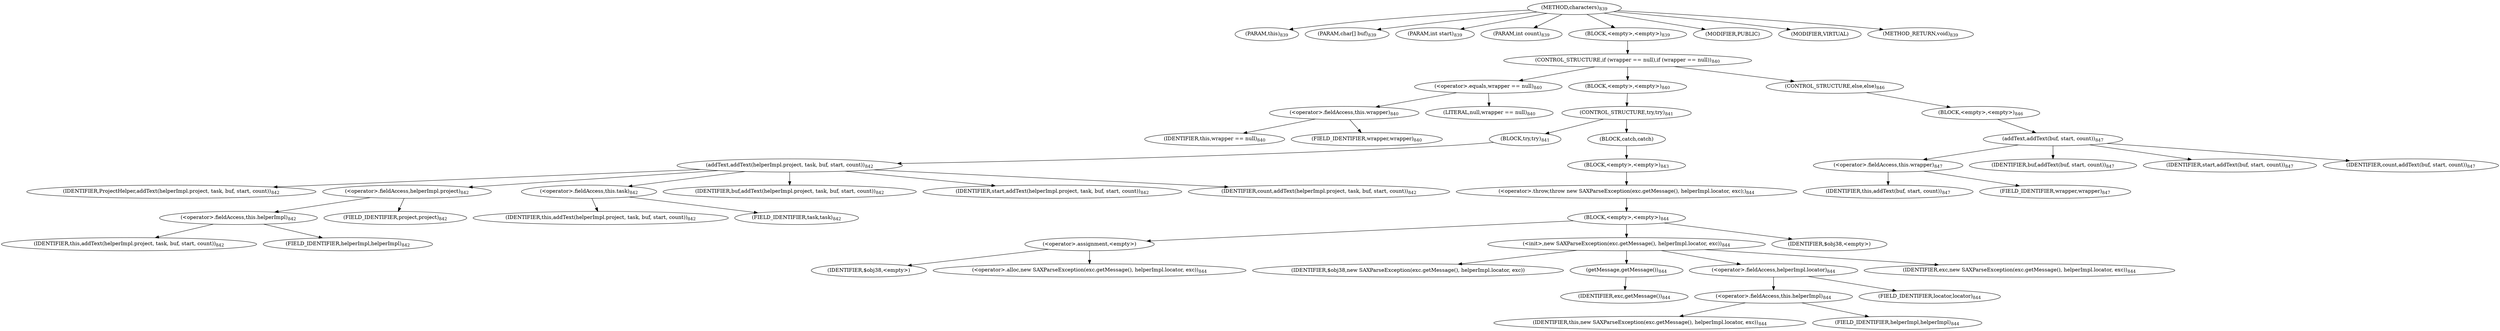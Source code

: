 digraph "characters" {  
"1758" [label = <(METHOD,characters)<SUB>839</SUB>> ]
"1759" [label = <(PARAM,this)<SUB>839</SUB>> ]
"1760" [label = <(PARAM,char[] buf)<SUB>839</SUB>> ]
"1761" [label = <(PARAM,int start)<SUB>839</SUB>> ]
"1762" [label = <(PARAM,int count)<SUB>839</SUB>> ]
"1763" [label = <(BLOCK,&lt;empty&gt;,&lt;empty&gt;)<SUB>839</SUB>> ]
"1764" [label = <(CONTROL_STRUCTURE,if (wrapper == null),if (wrapper == null))<SUB>840</SUB>> ]
"1765" [label = <(&lt;operator&gt;.equals,wrapper == null)<SUB>840</SUB>> ]
"1766" [label = <(&lt;operator&gt;.fieldAccess,this.wrapper)<SUB>840</SUB>> ]
"1767" [label = <(IDENTIFIER,this,wrapper == null)<SUB>840</SUB>> ]
"1768" [label = <(FIELD_IDENTIFIER,wrapper,wrapper)<SUB>840</SUB>> ]
"1769" [label = <(LITERAL,null,wrapper == null)<SUB>840</SUB>> ]
"1770" [label = <(BLOCK,&lt;empty&gt;,&lt;empty&gt;)<SUB>840</SUB>> ]
"1771" [label = <(CONTROL_STRUCTURE,try,try)<SUB>841</SUB>> ]
"1772" [label = <(BLOCK,try,try)<SUB>841</SUB>> ]
"1773" [label = <(addText,addText(helperImpl.project, task, buf, start, count))<SUB>842</SUB>> ]
"1774" [label = <(IDENTIFIER,ProjectHelper,addText(helperImpl.project, task, buf, start, count))<SUB>842</SUB>> ]
"1775" [label = <(&lt;operator&gt;.fieldAccess,helperImpl.project)<SUB>842</SUB>> ]
"1776" [label = <(&lt;operator&gt;.fieldAccess,this.helperImpl)<SUB>842</SUB>> ]
"1777" [label = <(IDENTIFIER,this,addText(helperImpl.project, task, buf, start, count))<SUB>842</SUB>> ]
"1778" [label = <(FIELD_IDENTIFIER,helperImpl,helperImpl)<SUB>842</SUB>> ]
"1779" [label = <(FIELD_IDENTIFIER,project,project)<SUB>842</SUB>> ]
"1780" [label = <(&lt;operator&gt;.fieldAccess,this.task)<SUB>842</SUB>> ]
"1781" [label = <(IDENTIFIER,this,addText(helperImpl.project, task, buf, start, count))<SUB>842</SUB>> ]
"1782" [label = <(FIELD_IDENTIFIER,task,task)<SUB>842</SUB>> ]
"1783" [label = <(IDENTIFIER,buf,addText(helperImpl.project, task, buf, start, count))<SUB>842</SUB>> ]
"1784" [label = <(IDENTIFIER,start,addText(helperImpl.project, task, buf, start, count))<SUB>842</SUB>> ]
"1785" [label = <(IDENTIFIER,count,addText(helperImpl.project, task, buf, start, count))<SUB>842</SUB>> ]
"1786" [label = <(BLOCK,catch,catch)> ]
"1787" [label = <(BLOCK,&lt;empty&gt;,&lt;empty&gt;)<SUB>843</SUB>> ]
"1788" [label = <(&lt;operator&gt;.throw,throw new SAXParseException(exc.getMessage(), helperImpl.locator, exc);)<SUB>844</SUB>> ]
"1789" [label = <(BLOCK,&lt;empty&gt;,&lt;empty&gt;)<SUB>844</SUB>> ]
"1790" [label = <(&lt;operator&gt;.assignment,&lt;empty&gt;)> ]
"1791" [label = <(IDENTIFIER,$obj38,&lt;empty&gt;)> ]
"1792" [label = <(&lt;operator&gt;.alloc,new SAXParseException(exc.getMessage(), helperImpl.locator, exc))<SUB>844</SUB>> ]
"1793" [label = <(&lt;init&gt;,new SAXParseException(exc.getMessage(), helperImpl.locator, exc))<SUB>844</SUB>> ]
"1794" [label = <(IDENTIFIER,$obj38,new SAXParseException(exc.getMessage(), helperImpl.locator, exc))> ]
"1795" [label = <(getMessage,getMessage())<SUB>844</SUB>> ]
"1796" [label = <(IDENTIFIER,exc,getMessage())<SUB>844</SUB>> ]
"1797" [label = <(&lt;operator&gt;.fieldAccess,helperImpl.locator)<SUB>844</SUB>> ]
"1798" [label = <(&lt;operator&gt;.fieldAccess,this.helperImpl)<SUB>844</SUB>> ]
"1799" [label = <(IDENTIFIER,this,new SAXParseException(exc.getMessage(), helperImpl.locator, exc))<SUB>844</SUB>> ]
"1800" [label = <(FIELD_IDENTIFIER,helperImpl,helperImpl)<SUB>844</SUB>> ]
"1801" [label = <(FIELD_IDENTIFIER,locator,locator)<SUB>844</SUB>> ]
"1802" [label = <(IDENTIFIER,exc,new SAXParseException(exc.getMessage(), helperImpl.locator, exc))<SUB>844</SUB>> ]
"1803" [label = <(IDENTIFIER,$obj38,&lt;empty&gt;)> ]
"1804" [label = <(CONTROL_STRUCTURE,else,else)<SUB>846</SUB>> ]
"1805" [label = <(BLOCK,&lt;empty&gt;,&lt;empty&gt;)<SUB>846</SUB>> ]
"1806" [label = <(addText,addText(buf, start, count))<SUB>847</SUB>> ]
"1807" [label = <(&lt;operator&gt;.fieldAccess,this.wrapper)<SUB>847</SUB>> ]
"1808" [label = <(IDENTIFIER,this,addText(buf, start, count))<SUB>847</SUB>> ]
"1809" [label = <(FIELD_IDENTIFIER,wrapper,wrapper)<SUB>847</SUB>> ]
"1810" [label = <(IDENTIFIER,buf,addText(buf, start, count))<SUB>847</SUB>> ]
"1811" [label = <(IDENTIFIER,start,addText(buf, start, count))<SUB>847</SUB>> ]
"1812" [label = <(IDENTIFIER,count,addText(buf, start, count))<SUB>847</SUB>> ]
"1813" [label = <(MODIFIER,PUBLIC)> ]
"1814" [label = <(MODIFIER,VIRTUAL)> ]
"1815" [label = <(METHOD_RETURN,void)<SUB>839</SUB>> ]
  "1758" -> "1759" 
  "1758" -> "1760" 
  "1758" -> "1761" 
  "1758" -> "1762" 
  "1758" -> "1763" 
  "1758" -> "1813" 
  "1758" -> "1814" 
  "1758" -> "1815" 
  "1763" -> "1764" 
  "1764" -> "1765" 
  "1764" -> "1770" 
  "1764" -> "1804" 
  "1765" -> "1766" 
  "1765" -> "1769" 
  "1766" -> "1767" 
  "1766" -> "1768" 
  "1770" -> "1771" 
  "1771" -> "1772" 
  "1771" -> "1786" 
  "1772" -> "1773" 
  "1773" -> "1774" 
  "1773" -> "1775" 
  "1773" -> "1780" 
  "1773" -> "1783" 
  "1773" -> "1784" 
  "1773" -> "1785" 
  "1775" -> "1776" 
  "1775" -> "1779" 
  "1776" -> "1777" 
  "1776" -> "1778" 
  "1780" -> "1781" 
  "1780" -> "1782" 
  "1786" -> "1787" 
  "1787" -> "1788" 
  "1788" -> "1789" 
  "1789" -> "1790" 
  "1789" -> "1793" 
  "1789" -> "1803" 
  "1790" -> "1791" 
  "1790" -> "1792" 
  "1793" -> "1794" 
  "1793" -> "1795" 
  "1793" -> "1797" 
  "1793" -> "1802" 
  "1795" -> "1796" 
  "1797" -> "1798" 
  "1797" -> "1801" 
  "1798" -> "1799" 
  "1798" -> "1800" 
  "1804" -> "1805" 
  "1805" -> "1806" 
  "1806" -> "1807" 
  "1806" -> "1810" 
  "1806" -> "1811" 
  "1806" -> "1812" 
  "1807" -> "1808" 
  "1807" -> "1809" 
}
